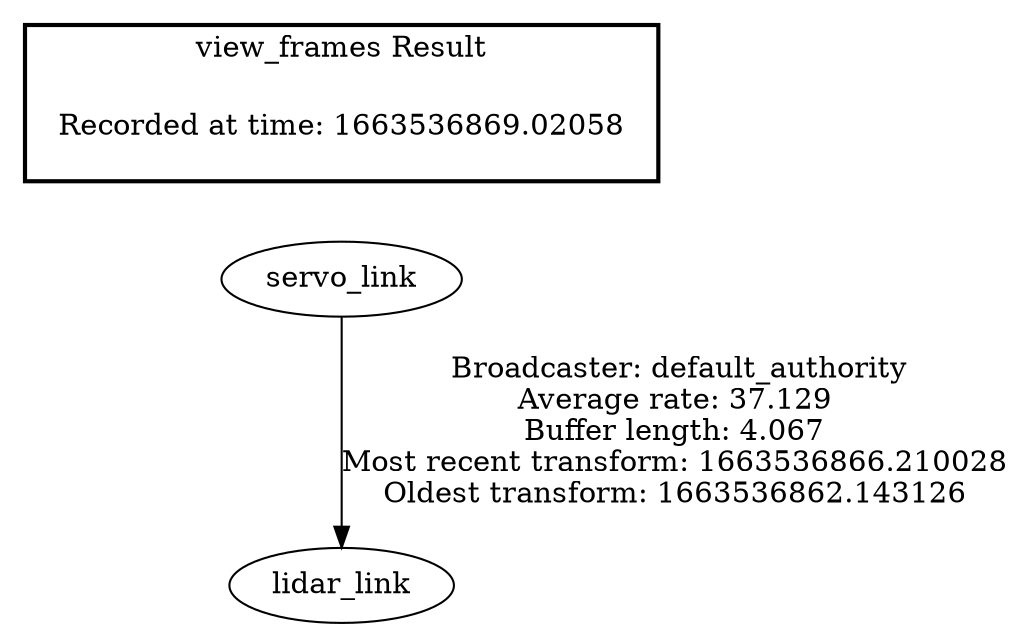 digraph G {
"servo_link" -> "lidar_link"[label=" Broadcaster: default_authority\nAverage rate: 37.129\nBuffer length: 4.067\nMost recent transform: 1663536866.210028\nOldest transform: 1663536862.143126\n"];
edge [style=invis];
 subgraph cluster_legend { style=bold; color=black; label ="view_frames Result";
"Recorded at time: 1663536869.02058"[ shape=plaintext ] ;
}->"servo_link";
}